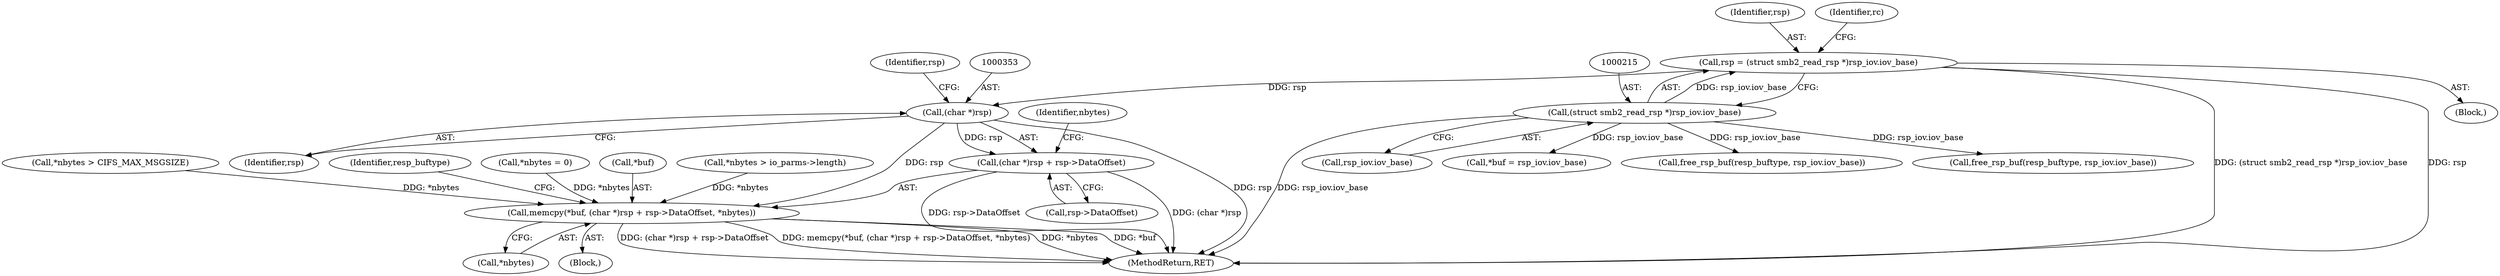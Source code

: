 digraph "0_linux_088aaf17aa79300cab14dbee2569c58cfafd7d6e@pointer" {
"1000352" [label="(Call,(char *)rsp)"];
"1000212" [label="(Call,rsp = (struct smb2_read_rsp *)rsp_iov.iov_base)"];
"1000214" [label="(Call,(struct smb2_read_rsp *)rsp_iov.iov_base)"];
"1000348" [label="(Call,memcpy(*buf, (char *)rsp + rsp->DataOffset, *nbytes))"];
"1000351" [label="(Call,(char *)rsp + rsp->DataOffset)"];
"1000347" [label="(Block,)"];
"1000361" [label="(Identifier,resp_buftype)"];
"1000351" [label="(Call,(char *)rsp + rsp->DataOffset)"];
"1000214" [label="(Call,(struct smb2_read_rsp *)rsp_iov.iov_base)"];
"1000213" [label="(Identifier,rsp)"];
"1000349" [label="(Call,*buf)"];
"1000317" [label="(Call,*nbytes > CIFS_MAX_MSGSIZE)"];
"1000340" [label="(Call,*nbytes = 0)"];
"1000355" [label="(Call,rsp->DataOffset)"];
"1000396" [label="(MethodReturn,RET)"];
"1000212" [label="(Call,rsp = (struct smb2_read_rsp *)rsp_iov.iov_base)"];
"1000356" [label="(Identifier,rsp)"];
"1000216" [label="(Call,rsp_iov.iov_base)"];
"1000275" [label="(Call,free_rsp_buf(resp_buftype, rsp_iov.iov_base))"];
"1000358" [label="(Call,*nbytes)"];
"1000371" [label="(Call,*buf = rsp_iov.iov_base)"];
"1000360" [label="(Call,free_rsp_buf(resp_buftype, rsp_iov.iov_base))"];
"1000359" [label="(Identifier,nbytes)"];
"1000106" [label="(Block,)"];
"1000220" [label="(Identifier,rc)"];
"1000352" [label="(Call,(char *)rsp)"];
"1000354" [label="(Identifier,rsp)"];
"1000321" [label="(Call,*nbytes > io_parms->length)"];
"1000348" [label="(Call,memcpy(*buf, (char *)rsp + rsp->DataOffset, *nbytes))"];
"1000352" -> "1000351"  [label="AST: "];
"1000352" -> "1000354"  [label="CFG: "];
"1000353" -> "1000352"  [label="AST: "];
"1000354" -> "1000352"  [label="AST: "];
"1000356" -> "1000352"  [label="CFG: "];
"1000352" -> "1000396"  [label="DDG: rsp"];
"1000352" -> "1000348"  [label="DDG: rsp"];
"1000352" -> "1000351"  [label="DDG: rsp"];
"1000212" -> "1000352"  [label="DDG: rsp"];
"1000212" -> "1000106"  [label="AST: "];
"1000212" -> "1000214"  [label="CFG: "];
"1000213" -> "1000212"  [label="AST: "];
"1000214" -> "1000212"  [label="AST: "];
"1000220" -> "1000212"  [label="CFG: "];
"1000212" -> "1000396"  [label="DDG: (struct smb2_read_rsp *)rsp_iov.iov_base"];
"1000212" -> "1000396"  [label="DDG: rsp"];
"1000214" -> "1000212"  [label="DDG: rsp_iov.iov_base"];
"1000214" -> "1000216"  [label="CFG: "];
"1000215" -> "1000214"  [label="AST: "];
"1000216" -> "1000214"  [label="AST: "];
"1000214" -> "1000396"  [label="DDG: rsp_iov.iov_base"];
"1000214" -> "1000275"  [label="DDG: rsp_iov.iov_base"];
"1000214" -> "1000360"  [label="DDG: rsp_iov.iov_base"];
"1000214" -> "1000371"  [label="DDG: rsp_iov.iov_base"];
"1000348" -> "1000347"  [label="AST: "];
"1000348" -> "1000358"  [label="CFG: "];
"1000349" -> "1000348"  [label="AST: "];
"1000351" -> "1000348"  [label="AST: "];
"1000358" -> "1000348"  [label="AST: "];
"1000361" -> "1000348"  [label="CFG: "];
"1000348" -> "1000396"  [label="DDG: *buf"];
"1000348" -> "1000396"  [label="DDG: (char *)rsp + rsp->DataOffset"];
"1000348" -> "1000396"  [label="DDG: memcpy(*buf, (char *)rsp + rsp->DataOffset, *nbytes)"];
"1000348" -> "1000396"  [label="DDG: *nbytes"];
"1000317" -> "1000348"  [label="DDG: *nbytes"];
"1000321" -> "1000348"  [label="DDG: *nbytes"];
"1000340" -> "1000348"  [label="DDG: *nbytes"];
"1000351" -> "1000355"  [label="CFG: "];
"1000355" -> "1000351"  [label="AST: "];
"1000359" -> "1000351"  [label="CFG: "];
"1000351" -> "1000396"  [label="DDG: (char *)rsp"];
"1000351" -> "1000396"  [label="DDG: rsp->DataOffset"];
}
